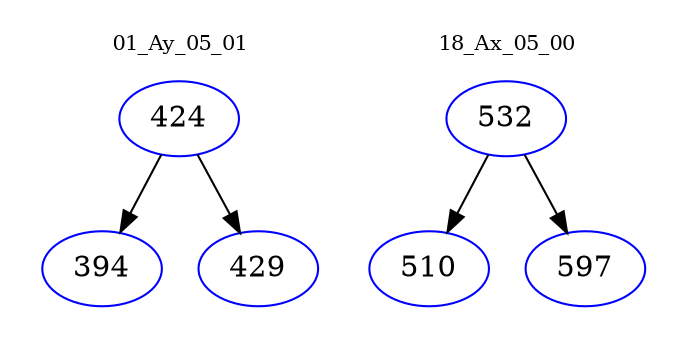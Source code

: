 digraph{
subgraph cluster_0 {
color = white
label = "01_Ay_05_01";
fontsize=10;
T0_424 [label="424", color="blue"]
T0_424 -> T0_394 [color="black"]
T0_394 [label="394", color="blue"]
T0_424 -> T0_429 [color="black"]
T0_429 [label="429", color="blue"]
}
subgraph cluster_1 {
color = white
label = "18_Ax_05_00";
fontsize=10;
T1_532 [label="532", color="blue"]
T1_532 -> T1_510 [color="black"]
T1_510 [label="510", color="blue"]
T1_532 -> T1_597 [color="black"]
T1_597 [label="597", color="blue"]
}
}
